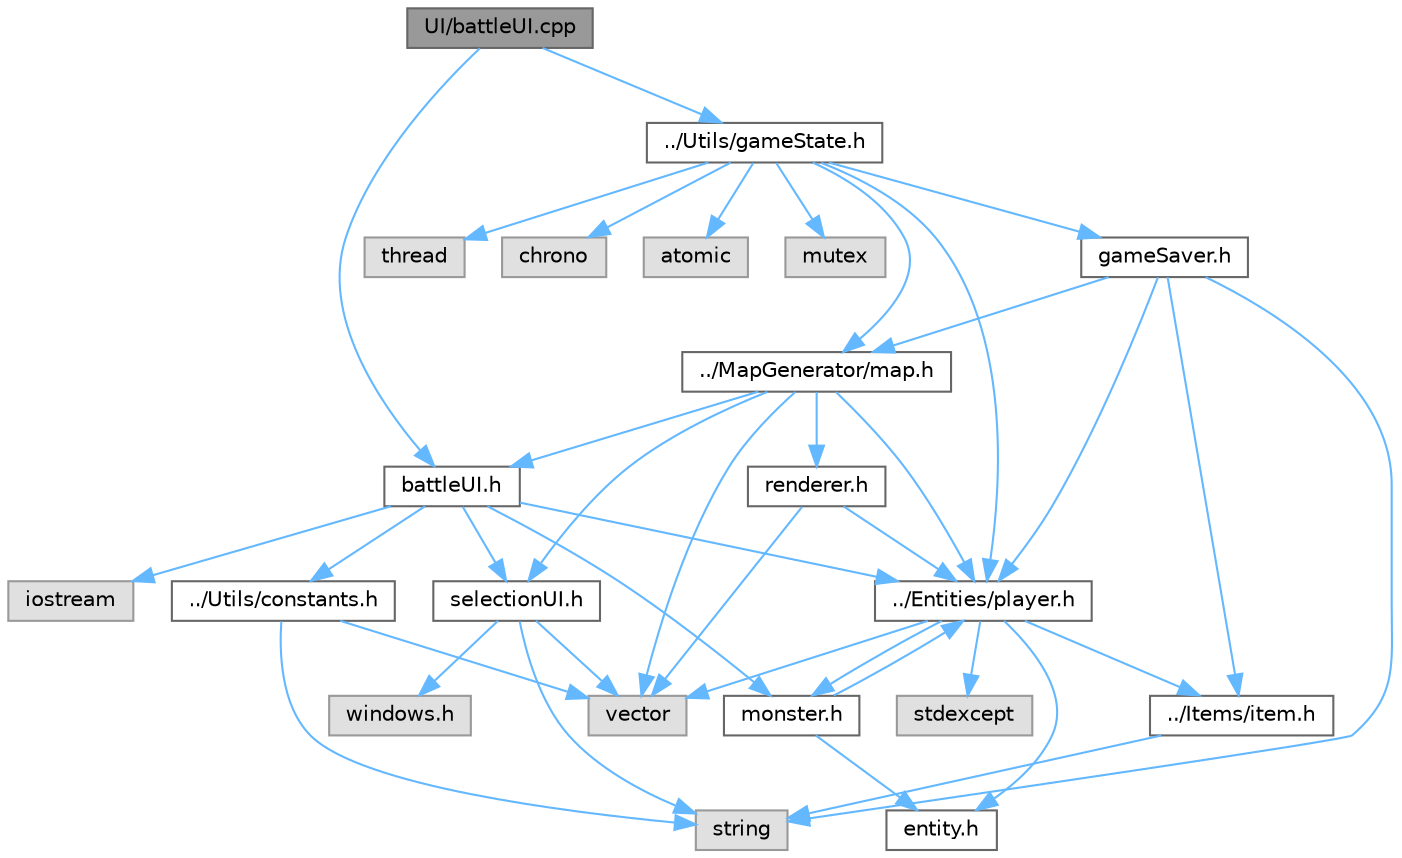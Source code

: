 digraph "UI/battleUI.cpp"
{
 // LATEX_PDF_SIZE
  bgcolor="transparent";
  edge [fontname=Helvetica,fontsize=10,labelfontname=Helvetica,labelfontsize=10];
  node [fontname=Helvetica,fontsize=10,shape=box,height=0.2,width=0.4];
  Node1 [id="Node000001",label="UI/battleUI.cpp",height=0.2,width=0.4,color="gray40", fillcolor="grey60", style="filled", fontcolor="black",tooltip=" "];
  Node1 -> Node2 [id="edge39_Node000001_Node000002",color="steelblue1",style="solid",tooltip=" "];
  Node2 [id="Node000002",label="battleUI.h",height=0.2,width=0.4,color="grey40", fillcolor="white", style="filled",URL="$battle_u_i_8h.html",tooltip=" "];
  Node2 -> Node3 [id="edge40_Node000002_Node000003",color="steelblue1",style="solid",tooltip=" "];
  Node3 [id="Node000003",label="iostream",height=0.2,width=0.4,color="grey60", fillcolor="#E0E0E0", style="filled",tooltip=" "];
  Node2 -> Node4 [id="edge41_Node000002_Node000004",color="steelblue1",style="solid",tooltip=" "];
  Node4 [id="Node000004",label="selectionUI.h",height=0.2,width=0.4,color="grey40", fillcolor="white", style="filled",URL="$selection_u_i_8h.html",tooltip=" "];
  Node4 -> Node5 [id="edge42_Node000004_Node000005",color="steelblue1",style="solid",tooltip=" "];
  Node5 [id="Node000005",label="windows.h",height=0.2,width=0.4,color="grey60", fillcolor="#E0E0E0", style="filled",tooltip=" "];
  Node4 -> Node6 [id="edge43_Node000004_Node000006",color="steelblue1",style="solid",tooltip=" "];
  Node6 [id="Node000006",label="vector",height=0.2,width=0.4,color="grey60", fillcolor="#E0E0E0", style="filled",tooltip=" "];
  Node4 -> Node7 [id="edge44_Node000004_Node000007",color="steelblue1",style="solid",tooltip=" "];
  Node7 [id="Node000007",label="string",height=0.2,width=0.4,color="grey60", fillcolor="#E0E0E0", style="filled",tooltip=" "];
  Node2 -> Node8 [id="edge45_Node000002_Node000008",color="steelblue1",style="solid",tooltip=" "];
  Node8 [id="Node000008",label="../Entities/player.h",height=0.2,width=0.4,color="grey40", fillcolor="white", style="filled",URL="$player_8h.html",tooltip=" "];
  Node8 -> Node9 [id="edge46_Node000008_Node000009",color="steelblue1",style="solid",tooltip=" "];
  Node9 [id="Node000009",label="entity.h",height=0.2,width=0.4,color="grey40", fillcolor="white", style="filled",URL="$entity_8h.html",tooltip=" "];
  Node8 -> Node10 [id="edge47_Node000008_Node000010",color="steelblue1",style="solid",tooltip=" "];
  Node10 [id="Node000010",label="monster.h",height=0.2,width=0.4,color="grey40", fillcolor="white", style="filled",URL="$monster_8h.html",tooltip=" "];
  Node10 -> Node9 [id="edge48_Node000010_Node000009",color="steelblue1",style="solid",tooltip=" "];
  Node10 -> Node8 [id="edge49_Node000010_Node000008",color="steelblue1",style="solid",tooltip=" "];
  Node8 -> Node11 [id="edge50_Node000008_Node000011",color="steelblue1",style="solid",tooltip=" "];
  Node11 [id="Node000011",label="../Items/item.h",height=0.2,width=0.4,color="grey40", fillcolor="white", style="filled",URL="$item_8h.html",tooltip=" "];
  Node11 -> Node7 [id="edge51_Node000011_Node000007",color="steelblue1",style="solid",tooltip=" "];
  Node8 -> Node6 [id="edge52_Node000008_Node000006",color="steelblue1",style="solid",tooltip=" "];
  Node8 -> Node12 [id="edge53_Node000008_Node000012",color="steelblue1",style="solid",tooltip=" "];
  Node12 [id="Node000012",label="stdexcept",height=0.2,width=0.4,color="grey60", fillcolor="#E0E0E0", style="filled",tooltip=" "];
  Node2 -> Node10 [id="edge54_Node000002_Node000010",color="steelblue1",style="solid",tooltip=" "];
  Node2 -> Node13 [id="edge55_Node000002_Node000013",color="steelblue1",style="solid",tooltip=" "];
  Node13 [id="Node000013",label="../Utils/constants.h",height=0.2,width=0.4,color="grey40", fillcolor="white", style="filled",URL="$constants_8h.html",tooltip=" "];
  Node13 -> Node7 [id="edge56_Node000013_Node000007",color="steelblue1",style="solid",tooltip=" "];
  Node13 -> Node6 [id="edge57_Node000013_Node000006",color="steelblue1",style="solid",tooltip=" "];
  Node1 -> Node14 [id="edge58_Node000001_Node000014",color="steelblue1",style="solid",tooltip=" "];
  Node14 [id="Node000014",label="../Utils/gameState.h",height=0.2,width=0.4,color="grey40", fillcolor="white", style="filled",URL="$game_state_8h.html",tooltip=" "];
  Node14 -> Node15 [id="edge59_Node000014_Node000015",color="steelblue1",style="solid",tooltip=" "];
  Node15 [id="Node000015",label="thread",height=0.2,width=0.4,color="grey60", fillcolor="#E0E0E0", style="filled",tooltip=" "];
  Node14 -> Node16 [id="edge60_Node000014_Node000016",color="steelblue1",style="solid",tooltip=" "];
  Node16 [id="Node000016",label="chrono",height=0.2,width=0.4,color="grey60", fillcolor="#E0E0E0", style="filled",tooltip=" "];
  Node14 -> Node17 [id="edge61_Node000014_Node000017",color="steelblue1",style="solid",tooltip=" "];
  Node17 [id="Node000017",label="atomic",height=0.2,width=0.4,color="grey60", fillcolor="#E0E0E0", style="filled",tooltip=" "];
  Node14 -> Node18 [id="edge62_Node000014_Node000018",color="steelblue1",style="solid",tooltip=" "];
  Node18 [id="Node000018",label="mutex",height=0.2,width=0.4,color="grey60", fillcolor="#E0E0E0", style="filled",tooltip=" "];
  Node14 -> Node19 [id="edge63_Node000014_Node000019",color="steelblue1",style="solid",tooltip=" "];
  Node19 [id="Node000019",label="../MapGenerator/map.h",height=0.2,width=0.4,color="grey40", fillcolor="white", style="filled",URL="$map_8h.html",tooltip=" "];
  Node19 -> Node6 [id="edge64_Node000019_Node000006",color="steelblue1",style="solid",tooltip=" "];
  Node19 -> Node8 [id="edge65_Node000019_Node000008",color="steelblue1",style="solid",tooltip=" "];
  Node19 -> Node20 [id="edge66_Node000019_Node000020",color="steelblue1",style="solid",tooltip=" "];
  Node20 [id="Node000020",label="renderer.h",height=0.2,width=0.4,color="grey40", fillcolor="white", style="filled",URL="$renderer_8h.html",tooltip=" "];
  Node20 -> Node8 [id="edge67_Node000020_Node000008",color="steelblue1",style="solid",tooltip=" "];
  Node20 -> Node6 [id="edge68_Node000020_Node000006",color="steelblue1",style="solid",tooltip=" "];
  Node19 -> Node4 [id="edge69_Node000019_Node000004",color="steelblue1",style="solid",tooltip=" "];
  Node19 -> Node2 [id="edge70_Node000019_Node000002",color="steelblue1",style="solid",tooltip=" "];
  Node14 -> Node8 [id="edge71_Node000014_Node000008",color="steelblue1",style="solid",tooltip=" "];
  Node14 -> Node21 [id="edge72_Node000014_Node000021",color="steelblue1",style="solid",tooltip=" "];
  Node21 [id="Node000021",label="gameSaver.h",height=0.2,width=0.4,color="grey40", fillcolor="white", style="filled",URL="$game_saver_8h.html",tooltip=" "];
  Node21 -> Node7 [id="edge73_Node000021_Node000007",color="steelblue1",style="solid",tooltip=" "];
  Node21 -> Node8 [id="edge74_Node000021_Node000008",color="steelblue1",style="solid",tooltip=" "];
  Node21 -> Node19 [id="edge75_Node000021_Node000019",color="steelblue1",style="solid",tooltip=" "];
  Node21 -> Node11 [id="edge76_Node000021_Node000011",color="steelblue1",style="solid",tooltip=" "];
}
